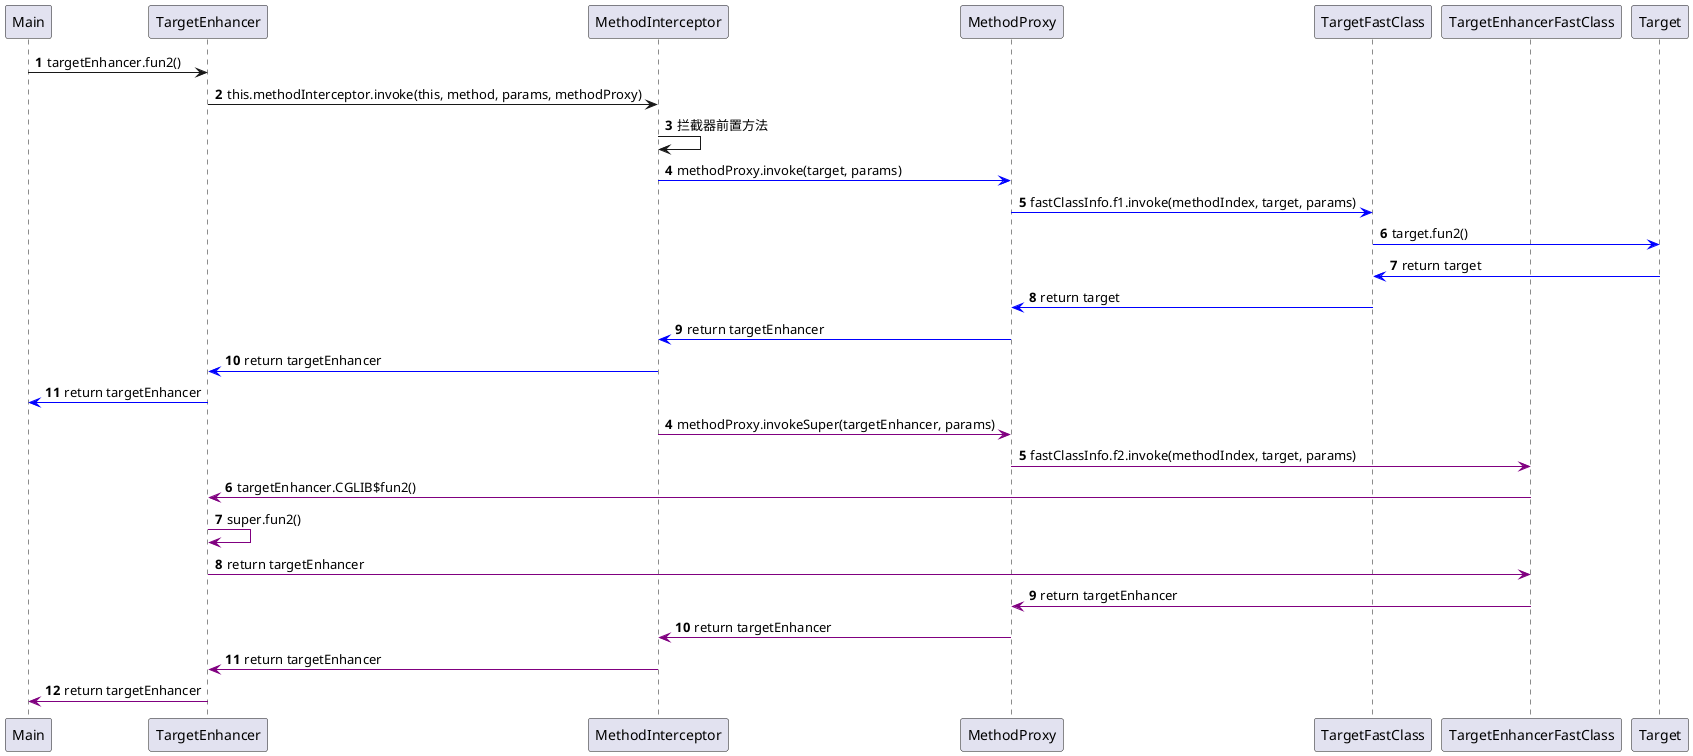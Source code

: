@startuml
'https://plantuml.com/sequence-diagram

participant Main
participant TargetEnhancer
participant MethodInterceptor
participant MethodProxy
participant TargetFastClass
participant TargetEnhancerFastClass


autonumber

Main -> TargetEnhancer: targetEnhancer.fun2()
TargetEnhancer -> MethodInterceptor: this.methodInterceptor.invoke(this, method, params, methodProxy)
MethodInterceptor -> MethodInterceptor: 拦截器前置方法

autonumber 4
MethodInterceptor -[#blue]> MethodProxy: methodProxy.invoke(target, params)
MethodProxy -[#blue]> TargetFastClass: fastClassInfo.f1.invoke(methodIndex, target, params)
TargetFastClass -[#blue]> Target: target.fun2()
Target -[#blue]> TargetFastClass: return target
TargetFastClass -[#blue]> MethodProxy: return target
MethodProxy -[#blue]> MethodInterceptor: return targetEnhancer
MethodInterceptor -[#blue]> TargetEnhancer: return targetEnhancer
TargetEnhancer -[#blue]> Main: return targetEnhancer

autonumber 4
MethodInterceptor -[#purple]> MethodProxy: methodProxy.invokeSuper(targetEnhancer, params)
MethodProxy -[#purple]> TargetEnhancerFastClass: fastClassInfo.f2.invoke(methodIndex, target, params)
TargetEnhancerFastClass -[#purple]> TargetEnhancer: targetEnhancer.CGLIB$fun2()
TargetEnhancer -[#purple]> TargetEnhancer: super.fun2()
TargetEnhancer -[#purple]> TargetEnhancerFastClass: return targetEnhancer
TargetEnhancerFastClass -[#purple]> MethodProxy: return targetEnhancer
MethodProxy -[#purple]> MethodInterceptor: return targetEnhancer
MethodInterceptor -[#purple]> TargetEnhancer: return targetEnhancer
TargetEnhancer -[#purple]> Main: return targetEnhancer

@enduml
